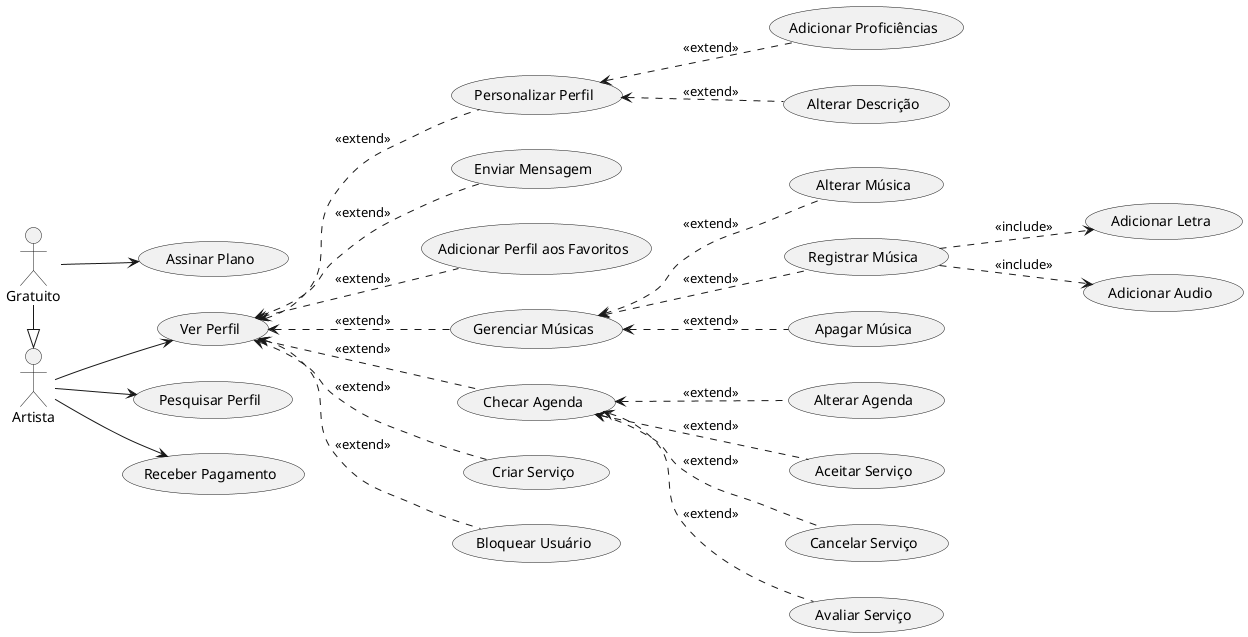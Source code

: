 @startuml "Artista"
'skinparam actorStyle awesome
'skinparam linetype ortho
left to right direction

actor Gratuito as G
actor Artista as A
'actor Corporativo as C
'actor Administrador as ADM

usecase "Assinar Plano" as assinarPlano
usecase "Ver Perfil" as verPerfil
usecase "Personalizar Perfil" as personalizarPerfil
usecase "Enviar Mensagem" as enviarMensagem
usecase "Pesquisar Perfil" as pesquisarPerfil
usecase "Adicionar Perfil aos Favoritos" as adicionarFavoritos
usecase "Alterar Música" as alterarMusica
usecase "Gerenciar Músicas" as gerenciarMusica
usecase "Registrar Música" as registrarMusica
usecase "Apagar Música" as apagarMusica
usecase "Adicionar Letra" as adicionarLetra
usecase "Adicionar Audio" as adicionarAudio
usecase "Adicionar Proficiências" as adicionarProf
usecase "Alterar Descrição" as alterarDescricao
usecase "Checar Agenda" as checarAgenda
usecase "Alterar Agenda" as alterarAgenda
usecase "Receber Pagamento" as receberPagamento
usecase "Criar Serviço" as criarServico
usecase "Aceitar Serviço" as aceitarServico
usecase "Cancelar Serviço" as cancelarServico
usecase "Avaliar Serviço" as avaliarServico
usecase "Bloquear Usuário" as bloquearUsuario

G --> assinarPlano
A --> verPerfil
A --> receberPagamento
A --> pesquisarPerfil
verPerfil <.. gerenciarMusica : <<extend>>
verPerfil <.. checarAgenda : <<extend>>
verPerfil <.. personalizarPerfil : <<extend>>
personalizarPerfil <.. alterarDescricao : <<extend>>
personalizarPerfil <.. adicionarProf : <<extend>>
checarAgenda <.. alterarAgenda : <<extend>>
checarAgenda <.. aceitarServico : <<extend>>
checarAgenda <.. cancelarServico : <<extend>>
checarAgenda <.. avaliarServico : <<extend>>
gerenciarMusica <.. registrarMusica : <<extend>>
gerenciarMusica <.. alterarMusica : <<extend>>
gerenciarMusica <.. apagarMusica : <<extend>>
registrarMusica ..> adicionarLetra : <<include>>
registrarMusica ..> adicionarAudio : <<include>>
verPerfil <.. adicionarFavoritos : <<extend>>
verPerfil <.. enviarMensagem : <<extend>>
verPerfil <.. criarServico : <<extend>>
verPerfil <.. bloquearUsuario : <<extend>>

A <|-left- G

@enduml